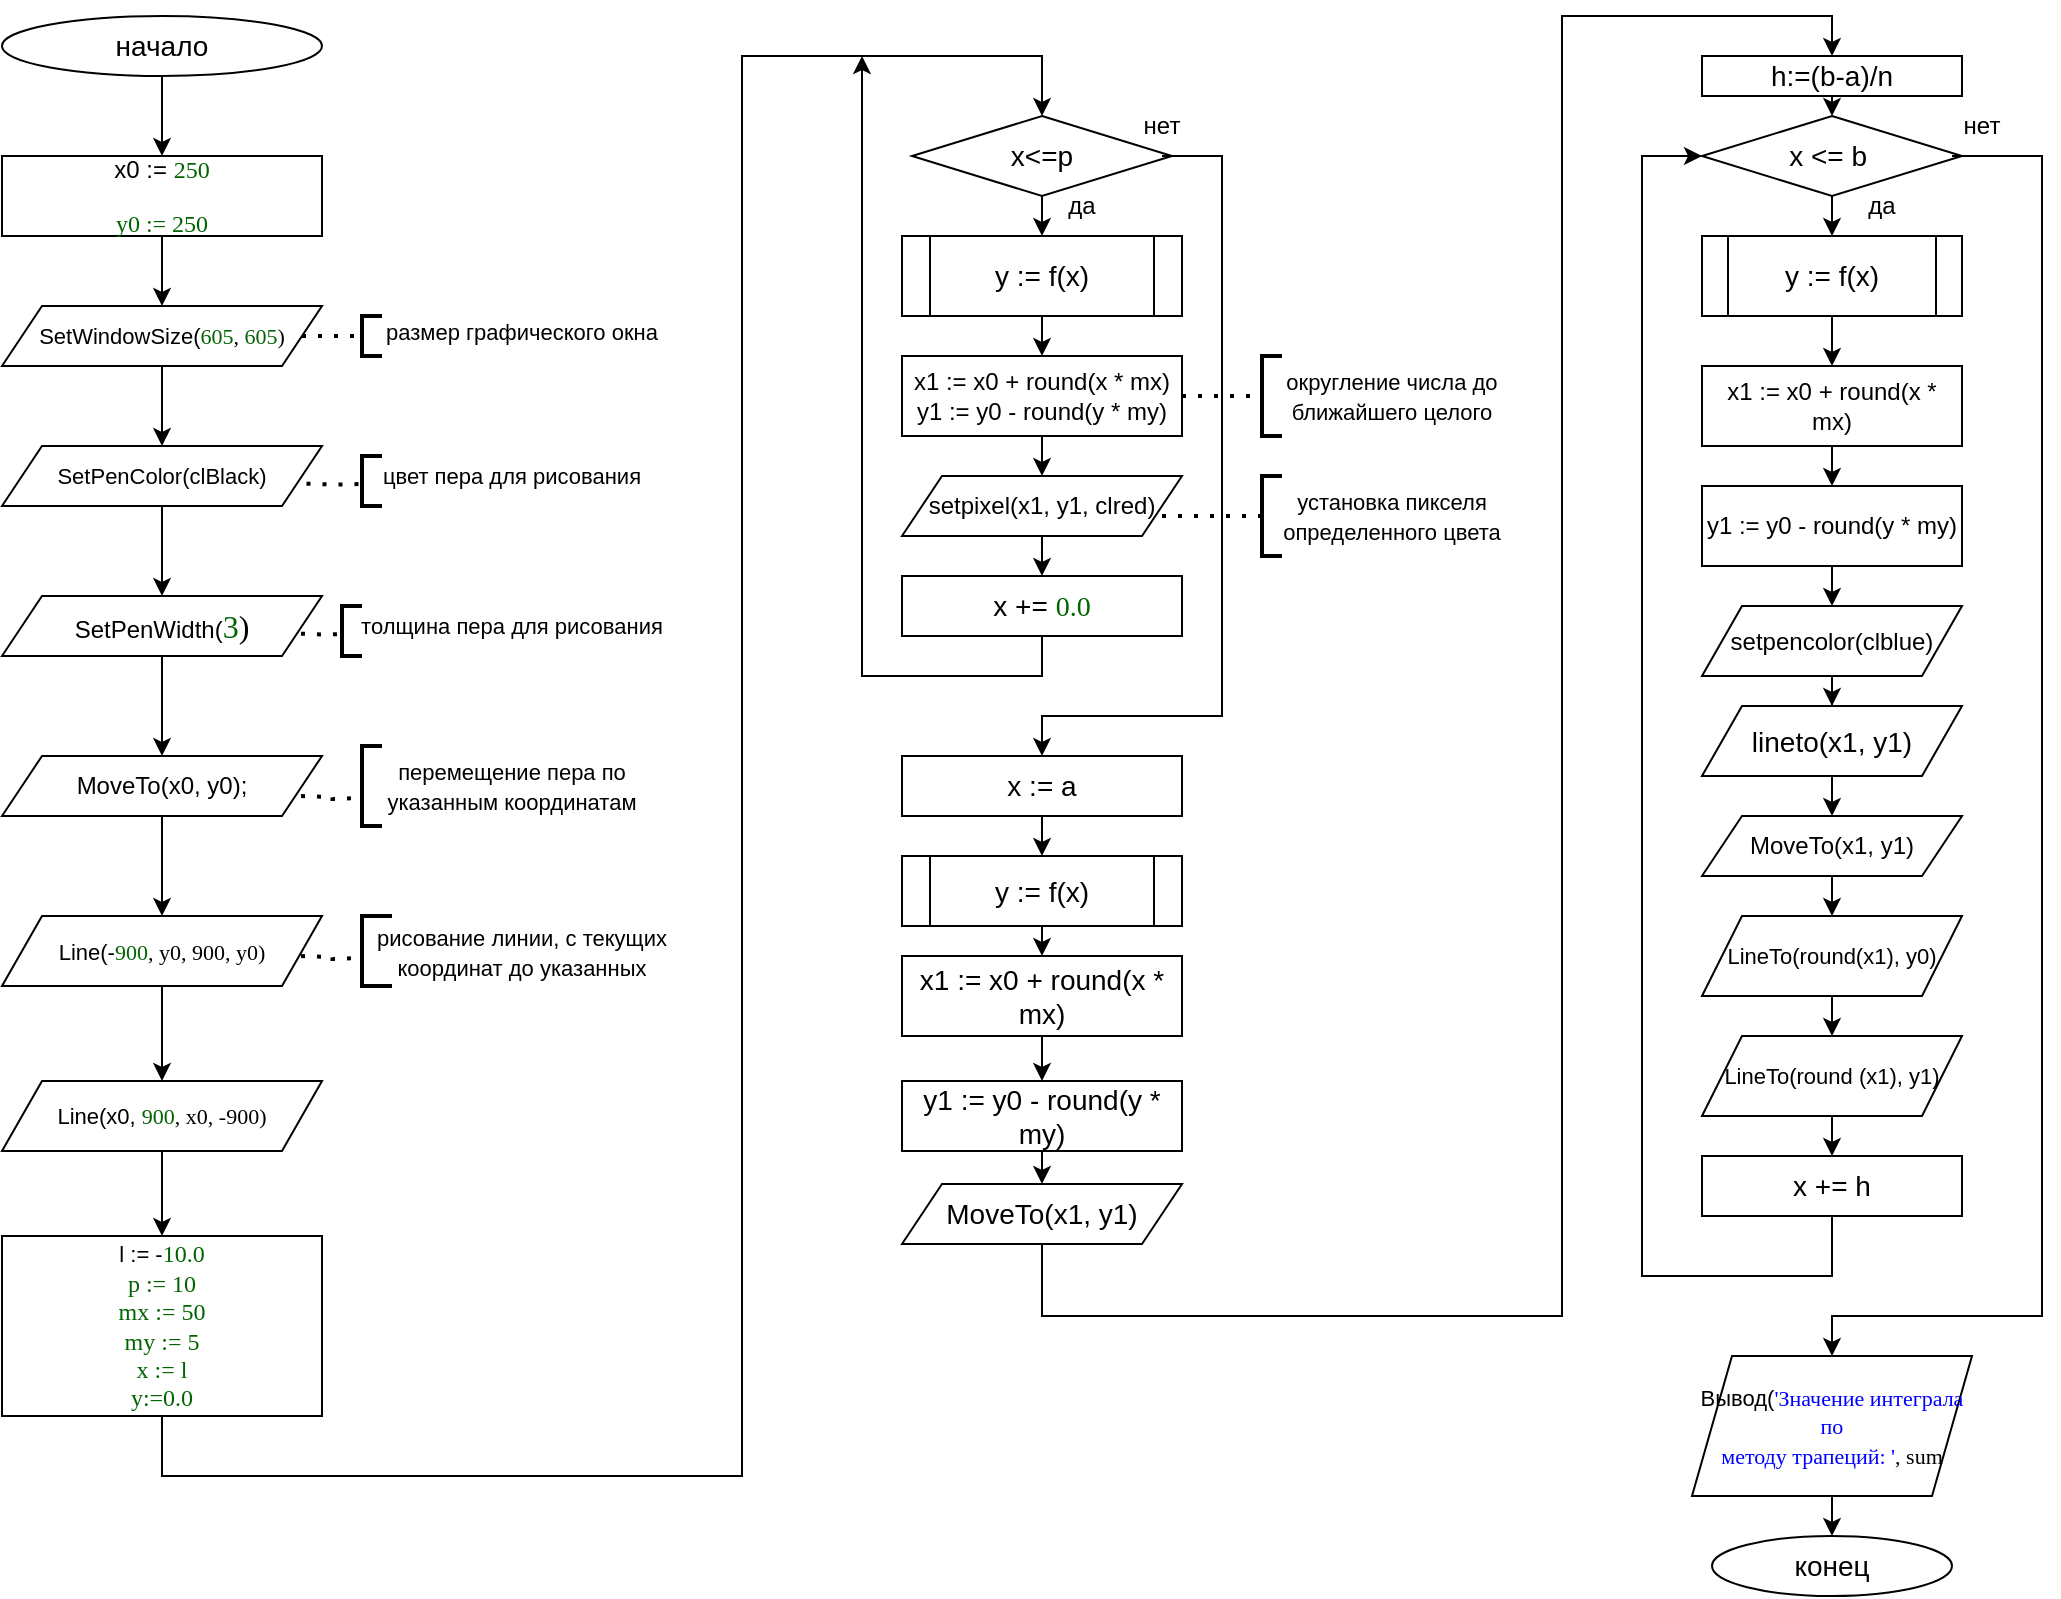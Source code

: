 <mxfile version="22.1.11" type="device">
  <diagram name="Страница — 1" id="TlpvCRBEFvVNfUS2Vomi">
    <mxGraphModel dx="1641" dy="771" grid="1" gridSize="10" guides="1" tooltips="1" connect="1" arrows="1" fold="1" page="1" pageScale="1" pageWidth="827" pageHeight="1169" math="0" shadow="0">
      <root>
        <mxCell id="0" />
        <mxCell id="1" parent="0" />
        <mxCell id="dUvdXe2ewjB4PR0map2X-9" style="edgeStyle=orthogonalEdgeStyle;rounded=0;orthogonalLoop=1;jettySize=auto;html=1;exitX=0.5;exitY=1;exitDx=0;exitDy=0;" edge="1" parent="1" source="GYAae46NIbWtX9tGU3hh-2" target="GYAae46NIbWtX9tGU3hh-6">
          <mxGeometry relative="1" as="geometry" />
        </mxCell>
        <mxCell id="GYAae46NIbWtX9tGU3hh-2" value="&lt;font style=&quot;font-size: 14px;&quot;&gt;начало&lt;/font&gt;" style="ellipse;whiteSpace=wrap;html=1;" parent="1" vertex="1">
          <mxGeometry x="80" y="60" width="160" height="30" as="geometry" />
        </mxCell>
        <mxCell id="GYAae46NIbWtX9tGU3hh-21" style="edgeStyle=orthogonalEdgeStyle;rounded=0;orthogonalLoop=1;jettySize=auto;html=1;exitX=0.5;exitY=1;exitDx=0;exitDy=0;" parent="1" source="GYAae46NIbWtX9tGU3hh-6" target="GYAae46NIbWtX9tGU3hh-12" edge="1">
          <mxGeometry relative="1" as="geometry" />
        </mxCell>
        <mxCell id="GYAae46NIbWtX9tGU3hh-6" value="&lt;p class=&quot;MsoNormal&quot;&gt;&lt;font style=&quot;font-size: 12px;&quot;&gt;x0 := &lt;span style=&quot;font-family: Consolas; color: darkgreen;&quot; lang=&quot;EN-US&quot;&gt;250&lt;/span&gt;&lt;/font&gt;&lt;/p&gt;&lt;p class=&quot;MsoNormal&quot;&gt;&lt;font style=&quot;font-size: 12px;&quot;&gt;&lt;span style=&quot;font-family: Consolas; color: darkgreen;&quot; lang=&quot;EN-US&quot;&gt;y0 := &lt;span style=&quot;&quot; lang=&quot;EN-US&quot;&gt;250&lt;/span&gt;&lt;br&gt;&lt;/span&gt;&lt;/font&gt;&lt;/p&gt;" style="rounded=0;whiteSpace=wrap;html=1;" parent="1" vertex="1">
          <mxGeometry x="80" y="130" width="160" height="40" as="geometry" />
        </mxCell>
        <mxCell id="GYAae46NIbWtX9tGU3hh-28" style="edgeStyle=orthogonalEdgeStyle;rounded=0;orthogonalLoop=1;jettySize=auto;html=1;exitX=0.5;exitY=1;exitDx=0;exitDy=0;entryX=0.5;entryY=0;entryDx=0;entryDy=0;" parent="1" source="GYAae46NIbWtX9tGU3hh-7" target="GYAae46NIbWtX9tGU3hh-13" edge="1">
          <mxGeometry relative="1" as="geometry" />
        </mxCell>
        <mxCell id="GYAae46NIbWtX9tGU3hh-7" value="&lt;p class=&quot;MsoNormal&quot;&gt;&lt;font style=&quot;font-size: 11px;&quot;&gt;Line(x0, &lt;span style=&quot;font-family:Consolas;mso-bidi-font-family:Consolas;color:darkgreen;&lt;br/&gt;mso-ansi-language:EN-US&quot; lang=&quot;EN-US&quot;&gt;900&lt;/span&gt;&lt;span style=&quot;font-family: Consolas;&quot; lang=&quot;EN-US&quot;&gt;, x0, -&lt;/span&gt;&lt;span style=&quot;font-family:Consolas;mso-bidi-font-family:Consolas;&lt;br/&gt;color:darkgreen;mso-ansi-language:EN-US&quot; lang=&quot;EN-US&quot;&gt;900&lt;/span&gt;&lt;span style=&quot;font-family: Consolas;&quot; lang=&quot;EN-US&quot;&gt;)&lt;/span&gt;&lt;/font&gt;&lt;/p&gt;" style="shape=parallelogram;perimeter=parallelogramPerimeter;whiteSpace=wrap;html=1;fixedSize=1;" parent="1" vertex="1">
          <mxGeometry x="80" y="592.5" width="160" height="35" as="geometry" />
        </mxCell>
        <mxCell id="GYAae46NIbWtX9tGU3hh-27" style="edgeStyle=orthogonalEdgeStyle;rounded=0;orthogonalLoop=1;jettySize=auto;html=1;exitX=0.5;exitY=1;exitDx=0;exitDy=0;entryX=0.5;entryY=0;entryDx=0;entryDy=0;" parent="1" source="GYAae46NIbWtX9tGU3hh-8" target="GYAae46NIbWtX9tGU3hh-7" edge="1">
          <mxGeometry relative="1" as="geometry" />
        </mxCell>
        <mxCell id="GYAae46NIbWtX9tGU3hh-8" value="&lt;p class=&quot;MsoNormal&quot;&gt;&lt;font style=&quot;font-size: 11px;&quot;&gt;Line(-&lt;span style=&quot;font-family:Consolas;mso-bidi-font-family:Consolas;color:darkgreen;&lt;br/&gt;mso-ansi-language:EN-US&quot; lang=&quot;EN-US&quot;&gt;900&lt;/span&gt;&lt;span style=&quot;font-family: Consolas;&quot; lang=&quot;EN-US&quot;&gt;, y0, &lt;/span&gt;&lt;span style=&quot;font-family:Consolas;mso-bidi-font-family:Consolas;&lt;br/&gt;color:darkgreen;mso-ansi-language:EN-US&quot; lang=&quot;EN-US&quot;&gt;900&lt;/span&gt;&lt;span style=&quot;font-family: Consolas;&quot; lang=&quot;EN-US&quot;&gt;, y0)&lt;/span&gt;&lt;/font&gt;&lt;/p&gt;" style="shape=parallelogram;perimeter=parallelogramPerimeter;whiteSpace=wrap;html=1;fixedSize=1;" parent="1" vertex="1">
          <mxGeometry x="80" y="510" width="160" height="35" as="geometry" />
        </mxCell>
        <mxCell id="GYAae46NIbWtX9tGU3hh-25" style="edgeStyle=orthogonalEdgeStyle;rounded=0;orthogonalLoop=1;jettySize=auto;html=1;exitX=0.5;exitY=1;exitDx=0;exitDy=0;" parent="1" source="GYAae46NIbWtX9tGU3hh-9" target="GYAae46NIbWtX9tGU3hh-8" edge="1">
          <mxGeometry relative="1" as="geometry" />
        </mxCell>
        <mxCell id="GYAae46NIbWtX9tGU3hh-9" value="&lt;p class=&quot;MsoNormal&quot;&gt;MoveTo(x0, y0);&lt;/p&gt;" style="shape=parallelogram;perimeter=parallelogramPerimeter;whiteSpace=wrap;html=1;fixedSize=1;" parent="1" vertex="1">
          <mxGeometry x="80" y="430" width="160" height="30" as="geometry" />
        </mxCell>
        <mxCell id="GYAae46NIbWtX9tGU3hh-24" style="edgeStyle=orthogonalEdgeStyle;rounded=0;orthogonalLoop=1;jettySize=auto;html=1;exitX=0.5;exitY=1;exitDx=0;exitDy=0;entryX=0.5;entryY=0;entryDx=0;entryDy=0;" parent="1" source="GYAae46NIbWtX9tGU3hh-10" target="GYAae46NIbWtX9tGU3hh-9" edge="1">
          <mxGeometry relative="1" as="geometry" />
        </mxCell>
        <mxCell id="GYAae46NIbWtX9tGU3hh-10" value="SetPenWidth(&lt;span style=&quot;font-size:12.0pt;font-family:Consolas;mso-fareast-font-family:Calibri;&lt;br/&gt;mso-fareast-theme-font:minor-latin;mso-bidi-font-family:Consolas;color:darkgreen;&lt;br/&gt;mso-ansi-language:EN-US;mso-fareast-language:EN-US;mso-bidi-language:AR-SA&quot; lang=&quot;EN-US&quot;&gt;3&lt;/span&gt;&lt;span style=&quot;font-size: 12pt; font-family: Consolas;&quot; lang=&quot;EN-US&quot;&gt;)&lt;/span&gt;" style="shape=parallelogram;perimeter=parallelogramPerimeter;whiteSpace=wrap;html=1;fixedSize=1;" parent="1" vertex="1">
          <mxGeometry x="80" y="350" width="160" height="30" as="geometry" />
        </mxCell>
        <mxCell id="GYAae46NIbWtX9tGU3hh-23" style="edgeStyle=orthogonalEdgeStyle;rounded=0;orthogonalLoop=1;jettySize=auto;html=1;exitX=0.5;exitY=1;exitDx=0;exitDy=0;entryX=0.5;entryY=0;entryDx=0;entryDy=0;" parent="1" source="GYAae46NIbWtX9tGU3hh-11" target="GYAae46NIbWtX9tGU3hh-10" edge="1">
          <mxGeometry relative="1" as="geometry" />
        </mxCell>
        <mxCell id="GYAae46NIbWtX9tGU3hh-11" value="&lt;p class=&quot;MsoNormal&quot;&gt;&lt;font style=&quot;font-size: 11px;&quot;&gt;SetPenColor(clBlack)&lt;/font&gt;&lt;/p&gt;" style="shape=parallelogram;perimeter=parallelogramPerimeter;whiteSpace=wrap;html=1;fixedSize=1;" parent="1" vertex="1">
          <mxGeometry x="80" y="275" width="160" height="30" as="geometry" />
        </mxCell>
        <mxCell id="GYAae46NIbWtX9tGU3hh-22" style="edgeStyle=orthogonalEdgeStyle;rounded=0;orthogonalLoop=1;jettySize=auto;html=1;exitX=0.5;exitY=1;exitDx=0;exitDy=0;entryX=0.5;entryY=0;entryDx=0;entryDy=0;" parent="1" source="GYAae46NIbWtX9tGU3hh-12" target="GYAae46NIbWtX9tGU3hh-11" edge="1">
          <mxGeometry relative="1" as="geometry" />
        </mxCell>
        <mxCell id="GYAae46NIbWtX9tGU3hh-12" value="&lt;font style=&quot;font-size: 11px;&quot;&gt;SetWindowSize(&lt;span style=&quot;font-family: Consolas; color: darkgreen;&quot; lang=&quot;EN-US&quot;&gt;605&lt;/span&gt;&lt;span style=&quot;font-family: Consolas;&quot; lang=&quot;EN-US&quot;&gt;, &lt;/span&gt;&lt;span style=&quot;font-family: Consolas; color: darkgreen;&quot; lang=&quot;EN-US&quot;&gt;605&lt;/span&gt;&lt;span style=&quot;font-family: Consolas;&quot; lang=&quot;EN-US&quot;&gt;)&lt;/span&gt;&lt;/font&gt;" style="shape=parallelogram;perimeter=parallelogramPerimeter;whiteSpace=wrap;html=1;fixedSize=1;" parent="1" vertex="1">
          <mxGeometry x="80" y="205" width="160" height="30" as="geometry" />
        </mxCell>
        <mxCell id="GYAae46NIbWtX9tGU3hh-45" style="edgeStyle=orthogonalEdgeStyle;rounded=0;orthogonalLoop=1;jettySize=auto;html=1;exitX=0.5;exitY=1;exitDx=0;exitDy=0;entryX=0.5;entryY=0;entryDx=0;entryDy=0;" parent="1" source="GYAae46NIbWtX9tGU3hh-13" target="GYAae46NIbWtX9tGU3hh-44" edge="1">
          <mxGeometry relative="1" as="geometry">
            <Array as="points">
              <mxPoint x="160" y="790" />
              <mxPoint x="450" y="790" />
              <mxPoint x="450" y="80" />
              <mxPoint x="600" y="80" />
            </Array>
          </mxGeometry>
        </mxCell>
        <mxCell id="GYAae46NIbWtX9tGU3hh-13" value="&lt;font style=&quot;font-size: 11px;&quot;&gt;l := -&lt;/font&gt;&lt;span style=&quot;font-size:&lt;br/&gt;12.0pt;font-family:Consolas;mso-fareast-font-family:Calibri;mso-fareast-theme-font:&lt;br/&gt;minor-latin;mso-bidi-font-family:Consolas;color:darkgreen;mso-ansi-language:&lt;br/&gt;EN-US;mso-fareast-language:EN-US;mso-bidi-language:AR-SA&quot; lang=&quot;EN-US&quot;&gt;&lt;font style=&quot;font-size: 12px;&quot;&gt;10.0&lt;br&gt;p := &lt;span style=&quot;&quot; lang=&quot;EN-US&quot;&gt;10&lt;br&gt;&lt;/span&gt;mx := &lt;span style=&quot;&quot; lang=&quot;EN-US&quot;&gt;50&lt;br&gt;my := &lt;span style=&quot;&quot; lang=&quot;EN-US&quot;&gt;5&lt;br&gt;&lt;/span&gt;x := l&lt;br&gt;y:=&lt;span style=&quot;&quot; lang=&quot;EN-US&quot;&gt;0.0&lt;/span&gt;&lt;/span&gt;&lt;/font&gt;&lt;br&gt;&lt;/span&gt;" style="rounded=0;whiteSpace=wrap;html=1;" parent="1" vertex="1">
          <mxGeometry x="80" y="670" width="160" height="90" as="geometry" />
        </mxCell>
        <mxCell id="GYAae46NIbWtX9tGU3hh-31" value="&lt;font style=&quot;font-size: 11px;&quot;&gt;размер графического окна&lt;/font&gt;" style="text;html=1;strokeColor=none;fillColor=none;align=center;verticalAlign=middle;whiteSpace=wrap;rounded=0;" parent="1" vertex="1">
          <mxGeometry x="250" y="205" width="180" height="25" as="geometry" />
        </mxCell>
        <mxCell id="GYAae46NIbWtX9tGU3hh-32" value="" style="endArrow=none;dashed=1;html=1;dashPattern=1 3;strokeWidth=2;rounded=0;edgeStyle=orthogonalEdgeStyle;" parent="1" edge="1">
          <mxGeometry width="50" height="50" relative="1" as="geometry">
            <mxPoint x="232.25" y="293.82" as="sourcePoint" />
            <mxPoint x="260" y="294" as="targetPoint" />
          </mxGeometry>
        </mxCell>
        <mxCell id="GYAae46NIbWtX9tGU3hh-33" value="" style="endArrow=none;dashed=1;html=1;dashPattern=1 3;strokeWidth=2;rounded=0;edgeStyle=orthogonalEdgeStyle;" parent="1" edge="1">
          <mxGeometry width="50" height="50" relative="1" as="geometry">
            <mxPoint x="229.5" y="368.82" as="sourcePoint" />
            <mxPoint x="250" y="369" as="targetPoint" />
          </mxGeometry>
        </mxCell>
        <mxCell id="GYAae46NIbWtX9tGU3hh-34" value="" style="endArrow=none;dashed=1;html=1;dashPattern=1 3;strokeWidth=2;rounded=0;edgeStyle=orthogonalEdgeStyle;" parent="1" edge="1">
          <mxGeometry width="50" height="50" relative="1" as="geometry">
            <mxPoint x="229.5" y="450" as="sourcePoint" />
            <mxPoint x="260" y="451" as="targetPoint" />
          </mxGeometry>
        </mxCell>
        <mxCell id="GYAae46NIbWtX9tGU3hh-35" value="" style="endArrow=none;dashed=1;html=1;dashPattern=1 3;strokeWidth=2;rounded=0;edgeStyle=orthogonalEdgeStyle;" parent="1" edge="1">
          <mxGeometry width="50" height="50" relative="1" as="geometry">
            <mxPoint x="229.5" y="530" as="sourcePoint" />
            <mxPoint x="260" y="531" as="targetPoint" />
          </mxGeometry>
        </mxCell>
        <mxCell id="GYAae46NIbWtX9tGU3hh-36" value="" style="strokeWidth=2;html=1;shape=mxgraph.flowchart.annotation_1;align=left;pointerEvents=1;" parent="1" vertex="1">
          <mxGeometry x="260" y="280" width="10" height="25" as="geometry" />
        </mxCell>
        <mxCell id="GYAae46NIbWtX9tGU3hh-37" value="" style="strokeWidth=2;html=1;shape=mxgraph.flowchart.annotation_1;align=left;pointerEvents=1;" parent="1" vertex="1">
          <mxGeometry x="250" y="355" width="10" height="25" as="geometry" />
        </mxCell>
        <mxCell id="GYAae46NIbWtX9tGU3hh-38" value="" style="strokeWidth=2;html=1;shape=mxgraph.flowchart.annotation_1;align=left;pointerEvents=1;" parent="1" vertex="1">
          <mxGeometry x="260" y="425" width="10" height="40" as="geometry" />
        </mxCell>
        <mxCell id="GYAae46NIbWtX9tGU3hh-39" value="" style="strokeWidth=2;html=1;shape=mxgraph.flowchart.annotation_1;align=left;pointerEvents=1;" parent="1" vertex="1">
          <mxGeometry x="260" y="510" width="15" height="35" as="geometry" />
        </mxCell>
        <mxCell id="GYAae46NIbWtX9tGU3hh-40" value="&lt;font style=&quot;font-size: 11px;&quot;&gt;цвет пера для рисования&lt;/font&gt;" style="text;html=1;strokeColor=none;fillColor=none;align=center;verticalAlign=middle;whiteSpace=wrap;rounded=0;" parent="1" vertex="1">
          <mxGeometry x="260" y="275" width="150" height="30" as="geometry" />
        </mxCell>
        <mxCell id="GYAae46NIbWtX9tGU3hh-41" value="&lt;font style=&quot;font-size: 11px;&quot;&gt;толщина пера для рисования&lt;/font&gt;" style="text;html=1;strokeColor=none;fillColor=none;align=center;verticalAlign=middle;whiteSpace=wrap;rounded=0;" parent="1" vertex="1">
          <mxGeometry x="250" y="350" width="170" height="30" as="geometry" />
        </mxCell>
        <mxCell id="GYAae46NIbWtX9tGU3hh-42" value="&lt;font style=&quot;font-size: 11px;&quot;&gt;перемещение пера по указанным координатам&lt;/font&gt;" style="text;html=1;strokeColor=none;fillColor=none;align=center;verticalAlign=middle;whiteSpace=wrap;rounded=0;" parent="1" vertex="1">
          <mxGeometry x="260" y="430" width="150" height="30" as="geometry" />
        </mxCell>
        <mxCell id="GYAae46NIbWtX9tGU3hh-43" value="&lt;font style=&quot;font-size: 11px;&quot;&gt;рисование линии, с текущих координат до указанных&lt;/font&gt;" style="text;html=1;strokeColor=none;fillColor=none;align=center;verticalAlign=middle;whiteSpace=wrap;rounded=0;" parent="1" vertex="1">
          <mxGeometry x="250" y="512.5" width="180" height="30" as="geometry" />
        </mxCell>
        <mxCell id="GYAae46NIbWtX9tGU3hh-50" style="edgeStyle=orthogonalEdgeStyle;rounded=0;orthogonalLoop=1;jettySize=auto;html=1;exitX=0.5;exitY=1;exitDx=0;exitDy=0;entryX=0.5;entryY=0;entryDx=0;entryDy=0;" parent="1" source="GYAae46NIbWtX9tGU3hh-44" target="GYAae46NIbWtX9tGU3hh-46" edge="1">
          <mxGeometry relative="1" as="geometry" />
        </mxCell>
        <mxCell id="GYAae46NIbWtX9tGU3hh-44" value="&lt;font style=&quot;font-size: 14px;&quot;&gt;x&amp;lt;=p&lt;/font&gt;" style="rhombus;whiteSpace=wrap;html=1;" parent="1" vertex="1">
          <mxGeometry x="535" y="110" width="130" height="40" as="geometry" />
        </mxCell>
        <mxCell id="GYAae46NIbWtX9tGU3hh-65" style="edgeStyle=orthogonalEdgeStyle;rounded=0;orthogonalLoop=1;jettySize=auto;html=1;exitX=0.5;exitY=1;exitDx=0;exitDy=0;entryX=0.5;entryY=0;entryDx=0;entryDy=0;" parent="1" source="GYAae46NIbWtX9tGU3hh-46" target="GYAae46NIbWtX9tGU3hh-47" edge="1">
          <mxGeometry relative="1" as="geometry" />
        </mxCell>
        <mxCell id="GYAae46NIbWtX9tGU3hh-46" value="&lt;p class=&quot;MsoNormal&quot;&gt;&lt;font style=&quot;font-size: 14px;&quot;&gt;y := f(x)&lt;/font&gt;&lt;/p&gt;" style="shape=process;whiteSpace=wrap;html=1;backgroundOutline=1;" parent="1" vertex="1">
          <mxGeometry x="530" y="170" width="140" height="40" as="geometry" />
        </mxCell>
        <mxCell id="GYAae46NIbWtX9tGU3hh-66" style="edgeStyle=orthogonalEdgeStyle;rounded=0;orthogonalLoop=1;jettySize=auto;html=1;exitX=0.5;exitY=1;exitDx=0;exitDy=0;entryX=0.5;entryY=0;entryDx=0;entryDy=0;" parent="1" source="GYAae46NIbWtX9tGU3hh-47" target="GYAae46NIbWtX9tGU3hh-49" edge="1">
          <mxGeometry relative="1" as="geometry" />
        </mxCell>
        <mxCell id="GYAae46NIbWtX9tGU3hh-47" value="x1 := x0 + round(x * mx)&lt;br&gt;y1 := y0 - round(y * my)" style="rounded=0;whiteSpace=wrap;html=1;" parent="1" vertex="1">
          <mxGeometry x="530" y="230" width="140" height="40" as="geometry" />
        </mxCell>
        <mxCell id="GYAae46NIbWtX9tGU3hh-53" style="edgeStyle=orthogonalEdgeStyle;rounded=0;orthogonalLoop=1;jettySize=auto;html=1;exitX=0.5;exitY=1;exitDx=0;exitDy=0;" parent="1" source="GYAae46NIbWtX9tGU3hh-48" edge="1">
          <mxGeometry relative="1" as="geometry">
            <Array as="points">
              <mxPoint x="600" y="390" />
              <mxPoint x="510" y="390" />
              <mxPoint x="510" y="80" />
            </Array>
            <mxPoint x="510" y="80" as="targetPoint" />
          </mxGeometry>
        </mxCell>
        <mxCell id="GYAae46NIbWtX9tGU3hh-48" value="&lt;font style=&quot;font-size: 14px;&quot;&gt;x += &lt;span style=&quot;font-size:&lt;br/&gt;12.0pt;font-family:Consolas;mso-fareast-font-family:Calibri;mso-fareast-theme-font:&lt;br/&gt;minor-latin;mso-bidi-font-family:Consolas;color:darkgreen;mso-ansi-language:&lt;br/&gt;EN-US;mso-fareast-language:EN-US;mso-bidi-language:AR-SA&quot; lang=&quot;EN-US&quot;&gt;0.0&lt;/span&gt;&lt;/font&gt;" style="rounded=0;whiteSpace=wrap;html=1;" parent="1" vertex="1">
          <mxGeometry x="530" y="340" width="140" height="30" as="geometry" />
        </mxCell>
        <mxCell id="GYAae46NIbWtX9tGU3hh-67" style="edgeStyle=orthogonalEdgeStyle;rounded=0;orthogonalLoop=1;jettySize=auto;html=1;exitX=0.5;exitY=1;exitDx=0;exitDy=0;entryX=0.5;entryY=0;entryDx=0;entryDy=0;" parent="1" source="GYAae46NIbWtX9tGU3hh-49" target="GYAae46NIbWtX9tGU3hh-48" edge="1">
          <mxGeometry relative="1" as="geometry" />
        </mxCell>
        <mxCell id="GYAae46NIbWtX9tGU3hh-49" value="setpixel(x1, y1, clred)" style="shape=parallelogram;perimeter=parallelogramPerimeter;whiteSpace=wrap;html=1;fixedSize=1;" parent="1" vertex="1">
          <mxGeometry x="530" y="290" width="140" height="30" as="geometry" />
        </mxCell>
        <mxCell id="GYAae46NIbWtX9tGU3hh-51" value="да" style="text;html=1;strokeColor=none;fillColor=none;align=center;verticalAlign=middle;whiteSpace=wrap;rounded=0;" parent="1" vertex="1">
          <mxGeometry x="590" y="140" width="60" height="30" as="geometry" />
        </mxCell>
        <mxCell id="GYAae46NIbWtX9tGU3hh-56" style="edgeStyle=orthogonalEdgeStyle;rounded=0;orthogonalLoop=1;jettySize=auto;html=1;exitX=0.5;exitY=1;exitDx=0;exitDy=0;entryX=0.5;entryY=0;entryDx=0;entryDy=0;" parent="1" source="GYAae46NIbWtX9tGU3hh-52" target="GYAae46NIbWtX9tGU3hh-54" edge="1">
          <mxGeometry relative="1" as="geometry">
            <Array as="points">
              <mxPoint x="690" y="130" />
              <mxPoint x="690" y="410" />
              <mxPoint x="600" y="410" />
            </Array>
          </mxGeometry>
        </mxCell>
        <mxCell id="GYAae46NIbWtX9tGU3hh-52" value="нет" style="text;html=1;strokeColor=none;fillColor=none;align=center;verticalAlign=middle;whiteSpace=wrap;rounded=0;" parent="1" vertex="1">
          <mxGeometry x="630" y="100" width="60" height="30" as="geometry" />
        </mxCell>
        <mxCell id="GYAae46NIbWtX9tGU3hh-57" style="edgeStyle=orthogonalEdgeStyle;rounded=0;orthogonalLoop=1;jettySize=auto;html=1;exitX=0.5;exitY=1;exitDx=0;exitDy=0;entryX=0.5;entryY=0;entryDx=0;entryDy=0;" parent="1" source="GYAae46NIbWtX9tGU3hh-54" edge="1">
          <mxGeometry relative="1" as="geometry">
            <mxPoint x="600" y="480" as="targetPoint" />
          </mxGeometry>
        </mxCell>
        <mxCell id="GYAae46NIbWtX9tGU3hh-54" value="&lt;font style=&quot;font-size: 14px;&quot;&gt;x := a&lt;/font&gt;" style="rounded=0;whiteSpace=wrap;html=1;" parent="1" vertex="1">
          <mxGeometry x="530" y="430" width="140" height="30" as="geometry" />
        </mxCell>
        <mxCell id="GYAae46NIbWtX9tGU3hh-61" style="edgeStyle=orthogonalEdgeStyle;rounded=0;orthogonalLoop=1;jettySize=auto;html=1;exitX=0.5;exitY=1;exitDx=0;exitDy=0;entryX=0.5;entryY=0;entryDx=0;entryDy=0;" parent="1" target="GYAae46NIbWtX9tGU3hh-59" edge="1">
          <mxGeometry relative="1" as="geometry">
            <mxPoint x="600" y="512.5" as="sourcePoint" />
          </mxGeometry>
        </mxCell>
        <mxCell id="GYAae46NIbWtX9tGU3hh-63" style="edgeStyle=orthogonalEdgeStyle;rounded=0;orthogonalLoop=1;jettySize=auto;html=1;exitX=0.5;exitY=1;exitDx=0;exitDy=0;entryX=0.5;entryY=0;entryDx=0;entryDy=0;" parent="1" source="GYAae46NIbWtX9tGU3hh-58" target="GYAae46NIbWtX9tGU3hh-60" edge="1">
          <mxGeometry relative="1" as="geometry" />
        </mxCell>
        <mxCell id="GYAae46NIbWtX9tGU3hh-58" value="&lt;font style=&quot;font-size: 14px;&quot;&gt;y1 := y0 - round(y * my)&lt;/font&gt;" style="rounded=0;whiteSpace=wrap;html=1;" parent="1" vertex="1">
          <mxGeometry x="530" y="592.5" width="140" height="35" as="geometry" />
        </mxCell>
        <mxCell id="GYAae46NIbWtX9tGU3hh-62" style="edgeStyle=orthogonalEdgeStyle;rounded=0;orthogonalLoop=1;jettySize=auto;html=1;exitX=0.5;exitY=1;exitDx=0;exitDy=0;entryX=0.5;entryY=0;entryDx=0;entryDy=0;" parent="1" source="GYAae46NIbWtX9tGU3hh-59" target="GYAae46NIbWtX9tGU3hh-58" edge="1">
          <mxGeometry relative="1" as="geometry" />
        </mxCell>
        <mxCell id="GYAae46NIbWtX9tGU3hh-59" value="&lt;font style=&quot;font-size: 14px;&quot;&gt;x1 := x0 + round(x * mx)&lt;/font&gt;" style="rounded=0;whiteSpace=wrap;html=1;" parent="1" vertex="1">
          <mxGeometry x="530" y="530" width="140" height="40" as="geometry" />
        </mxCell>
        <mxCell id="GYAae46NIbWtX9tGU3hh-82" style="edgeStyle=orthogonalEdgeStyle;rounded=0;orthogonalLoop=1;jettySize=auto;html=1;exitX=0.5;exitY=1;exitDx=0;exitDy=0;entryX=0.5;entryY=0;entryDx=0;entryDy=0;" parent="1" source="GYAae46NIbWtX9tGU3hh-60" target="GYAae46NIbWtX9tGU3hh-73" edge="1">
          <mxGeometry relative="1" as="geometry">
            <Array as="points">
              <mxPoint x="600" y="710" />
              <mxPoint x="860" y="710" />
              <mxPoint x="860" y="60" />
              <mxPoint x="995" y="60" />
            </Array>
          </mxGeometry>
        </mxCell>
        <mxCell id="GYAae46NIbWtX9tGU3hh-60" value="&lt;font style=&quot;font-size: 14px;&quot;&gt;MoveTo(x1, y1)&lt;/font&gt;" style="shape=parallelogram;perimeter=parallelogramPerimeter;whiteSpace=wrap;html=1;fixedSize=1;" parent="1" vertex="1">
          <mxGeometry x="530" y="644" width="140" height="30" as="geometry" />
        </mxCell>
        <mxCell id="GYAae46NIbWtX9tGU3hh-64" value="" style="endArrow=none;dashed=1;html=1;dashPattern=1 3;strokeWidth=2;rounded=0;edgeStyle=orthogonalEdgeStyle;" parent="1" edge="1">
          <mxGeometry width="50" height="50" relative="1" as="geometry">
            <mxPoint x="660" y="310" as="sourcePoint" />
            <mxPoint x="710" y="310" as="targetPoint" />
          </mxGeometry>
        </mxCell>
        <mxCell id="GYAae46NIbWtX9tGU3hh-68" value="" style="endArrow=none;dashed=1;html=1;dashPattern=1 3;strokeWidth=2;rounded=0;edgeStyle=orthogonalEdgeStyle;" parent="1" edge="1">
          <mxGeometry width="50" height="50" relative="1" as="geometry">
            <mxPoint x="670" y="250" as="sourcePoint" />
            <mxPoint x="710" y="250" as="targetPoint" />
          </mxGeometry>
        </mxCell>
        <mxCell id="GYAae46NIbWtX9tGU3hh-69" value="" style="strokeWidth=2;html=1;shape=mxgraph.flowchart.annotation_1;align=left;pointerEvents=1;" parent="1" vertex="1">
          <mxGeometry x="710" y="290" width="10" height="40" as="geometry" />
        </mxCell>
        <mxCell id="GYAae46NIbWtX9tGU3hh-70" value="&lt;font style=&quot;font-size: 11px;&quot;&gt;установка пикселя определенного цвета&lt;/font&gt;" style="text;html=1;strokeColor=none;fillColor=none;align=center;verticalAlign=middle;whiteSpace=wrap;rounded=0;" parent="1" vertex="1">
          <mxGeometry x="690" y="295" width="170" height="30" as="geometry" />
        </mxCell>
        <mxCell id="GYAae46NIbWtX9tGU3hh-71" value="" style="strokeWidth=2;html=1;shape=mxgraph.flowchart.annotation_1;align=left;pointerEvents=1;" parent="1" vertex="1">
          <mxGeometry x="710" y="230" width="10" height="40" as="geometry" />
        </mxCell>
        <mxCell id="GYAae46NIbWtX9tGU3hh-72" value="&lt;font style=&quot;font-size: 11px;&quot;&gt;округление числа до ближайшего целого&lt;/font&gt;" style="text;html=1;strokeColor=none;fillColor=none;align=center;verticalAlign=middle;whiteSpace=wrap;rounded=0;" parent="1" vertex="1">
          <mxGeometry x="705" y="235" width="140" height="30" as="geometry" />
        </mxCell>
        <mxCell id="GYAae46NIbWtX9tGU3hh-78" style="edgeStyle=orthogonalEdgeStyle;rounded=0;orthogonalLoop=1;jettySize=auto;html=1;exitX=0.5;exitY=1;exitDx=0;exitDy=0;entryX=0.5;entryY=0;entryDx=0;entryDy=0;" parent="1" source="GYAae46NIbWtX9tGU3hh-73" target="GYAae46NIbWtX9tGU3hh-74" edge="1">
          <mxGeometry relative="1" as="geometry" />
        </mxCell>
        <mxCell id="GYAae46NIbWtX9tGU3hh-73" value="&lt;font style=&quot;font-size: 14px;&quot;&gt;h:=(b-a)/n&lt;/font&gt;" style="rounded=0;whiteSpace=wrap;html=1;" parent="1" vertex="1">
          <mxGeometry x="930" y="80" width="130" height="20" as="geometry" />
        </mxCell>
        <mxCell id="GYAae46NIbWtX9tGU3hh-79" style="edgeStyle=orthogonalEdgeStyle;rounded=0;orthogonalLoop=1;jettySize=auto;html=1;exitX=0.5;exitY=1;exitDx=0;exitDy=0;entryX=0.5;entryY=0;entryDx=0;entryDy=0;" parent="1" source="GYAae46NIbWtX9tGU3hh-74" target="GYAae46NIbWtX9tGU3hh-75" edge="1">
          <mxGeometry relative="1" as="geometry" />
        </mxCell>
        <mxCell id="GYAae46NIbWtX9tGU3hh-74" value="&lt;font style=&quot;font-size: 14px;&quot;&gt;x &amp;lt;= b&amp;nbsp;&lt;/font&gt;" style="rhombus;whiteSpace=wrap;html=1;" parent="1" vertex="1">
          <mxGeometry x="930" y="110" width="130" height="40" as="geometry" />
        </mxCell>
        <mxCell id="GYAae46NIbWtX9tGU3hh-80" style="edgeStyle=orthogonalEdgeStyle;rounded=0;orthogonalLoop=1;jettySize=auto;html=1;exitX=0.5;exitY=1;exitDx=0;exitDy=0;" parent="1" source="GYAae46NIbWtX9tGU3hh-75" target="GYAae46NIbWtX9tGU3hh-77" edge="1">
          <mxGeometry relative="1" as="geometry" />
        </mxCell>
        <mxCell id="GYAae46NIbWtX9tGU3hh-75" value="&lt;font style=&quot;font-size: 14px;&quot;&gt;y := f(x)&lt;/font&gt;" style="shape=process;whiteSpace=wrap;html=1;backgroundOutline=1;" parent="1" vertex="1">
          <mxGeometry x="930" y="170" width="130" height="40" as="geometry" />
        </mxCell>
        <mxCell id="GYAae46NIbWtX9tGU3hh-90" style="edgeStyle=orthogonalEdgeStyle;rounded=0;orthogonalLoop=1;jettySize=auto;html=1;exitX=0.5;exitY=1;exitDx=0;exitDy=0;entryX=0.5;entryY=0;entryDx=0;entryDy=0;" parent="1" source="GYAae46NIbWtX9tGU3hh-76" target="GYAae46NIbWtX9tGU3hh-84" edge="1">
          <mxGeometry relative="1" as="geometry" />
        </mxCell>
        <mxCell id="GYAae46NIbWtX9tGU3hh-76" value="y1 := y0 - round(y * my)" style="rounded=0;whiteSpace=wrap;html=1;" parent="1" vertex="1">
          <mxGeometry x="930" y="295" width="130" height="40" as="geometry" />
        </mxCell>
        <mxCell id="GYAae46NIbWtX9tGU3hh-81" style="edgeStyle=orthogonalEdgeStyle;rounded=0;orthogonalLoop=1;jettySize=auto;html=1;exitX=0.5;exitY=1;exitDx=0;exitDy=0;entryX=0.5;entryY=0;entryDx=0;entryDy=0;" parent="1" source="GYAae46NIbWtX9tGU3hh-77" target="GYAae46NIbWtX9tGU3hh-76" edge="1">
          <mxGeometry relative="1" as="geometry" />
        </mxCell>
        <mxCell id="GYAae46NIbWtX9tGU3hh-77" value="x1 := x0 + round(x * mx)" style="rounded=0;whiteSpace=wrap;html=1;" parent="1" vertex="1">
          <mxGeometry x="930" y="235" width="130" height="40" as="geometry" />
        </mxCell>
        <mxCell id="GYAae46NIbWtX9tGU3hh-91" style="edgeStyle=orthogonalEdgeStyle;rounded=0;orthogonalLoop=1;jettySize=auto;html=1;exitX=0.5;exitY=1;exitDx=0;exitDy=0;" parent="1" source="GYAae46NIbWtX9tGU3hh-84" target="GYAae46NIbWtX9tGU3hh-88" edge="1">
          <mxGeometry relative="1" as="geometry" />
        </mxCell>
        <mxCell id="GYAae46NIbWtX9tGU3hh-84" value="setpencolor(clblue)" style="shape=parallelogram;perimeter=parallelogramPerimeter;whiteSpace=wrap;html=1;fixedSize=1;" parent="1" vertex="1">
          <mxGeometry x="930" y="355" width="130" height="35" as="geometry" />
        </mxCell>
        <mxCell id="GYAae46NIbWtX9tGU3hh-94" style="edgeStyle=orthogonalEdgeStyle;rounded=0;orthogonalLoop=1;jettySize=auto;html=1;exitX=0.5;exitY=1;exitDx=0;exitDy=0;entryX=0.5;entryY=0;entryDx=0;entryDy=0;" parent="1" source="GYAae46NIbWtX9tGU3hh-85" target="GYAae46NIbWtX9tGU3hh-86" edge="1">
          <mxGeometry relative="1" as="geometry" />
        </mxCell>
        <mxCell id="GYAae46NIbWtX9tGU3hh-85" value="&lt;font style=&quot;font-size: 11px;&quot;&gt;LineTo(round(x1), y0)&lt;/font&gt;" style="shape=parallelogram;perimeter=parallelogramPerimeter;whiteSpace=wrap;html=1;fixedSize=1;" parent="1" vertex="1">
          <mxGeometry x="930" y="510" width="130" height="40" as="geometry" />
        </mxCell>
        <mxCell id="GYAae46NIbWtX9tGU3hh-95" style="edgeStyle=orthogonalEdgeStyle;rounded=0;orthogonalLoop=1;jettySize=auto;html=1;exitX=0.5;exitY=1;exitDx=0;exitDy=0;entryX=0.5;entryY=0;entryDx=0;entryDy=0;" parent="1" source="GYAae46NIbWtX9tGU3hh-86" target="GYAae46NIbWtX9tGU3hh-89" edge="1">
          <mxGeometry relative="1" as="geometry" />
        </mxCell>
        <mxCell id="GYAae46NIbWtX9tGU3hh-86" value="&lt;font style=&quot;font-size: 11px;&quot;&gt;LineTo(round (x1), y1)&lt;/font&gt;" style="shape=parallelogram;perimeter=parallelogramPerimeter;whiteSpace=wrap;html=1;fixedSize=1;" parent="1" vertex="1">
          <mxGeometry x="930" y="570" width="130" height="40" as="geometry" />
        </mxCell>
        <mxCell id="GYAae46NIbWtX9tGU3hh-93" style="edgeStyle=orthogonalEdgeStyle;rounded=0;orthogonalLoop=1;jettySize=auto;html=1;exitX=0.5;exitY=1;exitDx=0;exitDy=0;entryX=0.5;entryY=0;entryDx=0;entryDy=0;" parent="1" source="GYAae46NIbWtX9tGU3hh-87" target="GYAae46NIbWtX9tGU3hh-85" edge="1">
          <mxGeometry relative="1" as="geometry" />
        </mxCell>
        <mxCell id="GYAae46NIbWtX9tGU3hh-87" value="MoveTo(x1, y1)" style="shape=parallelogram;perimeter=parallelogramPerimeter;whiteSpace=wrap;html=1;fixedSize=1;" parent="1" vertex="1">
          <mxGeometry x="930" y="460" width="130" height="30" as="geometry" />
        </mxCell>
        <mxCell id="GYAae46NIbWtX9tGU3hh-92" style="edgeStyle=orthogonalEdgeStyle;rounded=0;orthogonalLoop=1;jettySize=auto;html=1;exitX=0.5;exitY=1;exitDx=0;exitDy=0;entryX=0.5;entryY=0;entryDx=0;entryDy=0;" parent="1" source="GYAae46NIbWtX9tGU3hh-88" target="GYAae46NIbWtX9tGU3hh-87" edge="1">
          <mxGeometry relative="1" as="geometry" />
        </mxCell>
        <mxCell id="GYAae46NIbWtX9tGU3hh-88" value="&lt;font style=&quot;font-size: 14px;&quot;&gt;lineto(x1, y1)&lt;/font&gt;" style="shape=parallelogram;perimeter=parallelogramPerimeter;whiteSpace=wrap;html=1;fixedSize=1;" parent="1" vertex="1">
          <mxGeometry x="930" y="405" width="130" height="35" as="geometry" />
        </mxCell>
        <mxCell id="GYAae46NIbWtX9tGU3hh-96" style="edgeStyle=orthogonalEdgeStyle;rounded=0;orthogonalLoop=1;jettySize=auto;html=1;exitX=0.5;exitY=1;exitDx=0;exitDy=0;entryX=0;entryY=0.5;entryDx=0;entryDy=0;" parent="1" source="GYAae46NIbWtX9tGU3hh-89" target="GYAae46NIbWtX9tGU3hh-74" edge="1">
          <mxGeometry relative="1" as="geometry">
            <Array as="points">
              <mxPoint x="995" y="690" />
              <mxPoint x="900" y="690" />
              <mxPoint x="900" y="130" />
            </Array>
          </mxGeometry>
        </mxCell>
        <mxCell id="GYAae46NIbWtX9tGU3hh-89" value="&lt;font style=&quot;font-size: 14px;&quot;&gt;x += h&lt;/font&gt;" style="rounded=0;whiteSpace=wrap;html=1;" parent="1" vertex="1">
          <mxGeometry x="930" y="630" width="130" height="30" as="geometry" />
        </mxCell>
        <mxCell id="GYAae46NIbWtX9tGU3hh-97" value="да" style="text;html=1;strokeColor=none;fillColor=none;align=center;verticalAlign=middle;whiteSpace=wrap;rounded=0;" parent="1" vertex="1">
          <mxGeometry x="990" y="140" width="60" height="30" as="geometry" />
        </mxCell>
        <mxCell id="GYAae46NIbWtX9tGU3hh-102" style="edgeStyle=orthogonalEdgeStyle;rounded=0;orthogonalLoop=1;jettySize=auto;html=1;exitX=0.25;exitY=1;exitDx=0;exitDy=0;entryX=0.5;entryY=0;entryDx=0;entryDy=0;" parent="1" source="GYAae46NIbWtX9tGU3hh-98" target="GYAae46NIbWtX9tGU3hh-99" edge="1">
          <mxGeometry relative="1" as="geometry">
            <Array as="points">
              <mxPoint x="1100" y="130" />
              <mxPoint x="1100" y="710" />
              <mxPoint x="995" y="710" />
            </Array>
          </mxGeometry>
        </mxCell>
        <mxCell id="GYAae46NIbWtX9tGU3hh-98" value="нет" style="text;html=1;strokeColor=none;fillColor=none;align=center;verticalAlign=middle;whiteSpace=wrap;rounded=0;" parent="1" vertex="1">
          <mxGeometry x="1040" y="100" width="60" height="30" as="geometry" />
        </mxCell>
        <mxCell id="GYAae46NIbWtX9tGU3hh-104" style="edgeStyle=orthogonalEdgeStyle;rounded=0;orthogonalLoop=1;jettySize=auto;html=1;exitX=0.5;exitY=1;exitDx=0;exitDy=0;entryX=0.5;entryY=0;entryDx=0;entryDy=0;" parent="1" source="GYAae46NIbWtX9tGU3hh-99" target="GYAae46NIbWtX9tGU3hh-103" edge="1">
          <mxGeometry relative="1" as="geometry" />
        </mxCell>
        <mxCell id="GYAae46NIbWtX9tGU3hh-99" value="&lt;font style=&quot;font-size: 11px;&quot;&gt;Вывод(&lt;span style=&quot;font-family: Consolas; color: blue;&quot;&gt;&#39;Значение интеграла по&lt;br/&gt;методу трапеций: &#39;&lt;/span&gt;&lt;span style=&quot;font-family: Consolas;&quot;&gt;, sum&lt;/span&gt;&lt;/font&gt;" style="shape=parallelogram;perimeter=parallelogramPerimeter;whiteSpace=wrap;html=1;fixedSize=1;" parent="1" vertex="1">
          <mxGeometry x="925" y="730" width="140" height="70" as="geometry" />
        </mxCell>
        <mxCell id="GYAae46NIbWtX9tGU3hh-100" style="edgeStyle=orthogonalEdgeStyle;rounded=0;orthogonalLoop=1;jettySize=auto;html=1;exitX=0.5;exitY=1;exitDx=0;exitDy=0;" parent="1" source="GYAae46NIbWtX9tGU3hh-99" target="GYAae46NIbWtX9tGU3hh-99" edge="1">
          <mxGeometry relative="1" as="geometry" />
        </mxCell>
        <mxCell id="GYAae46NIbWtX9tGU3hh-103" value="&lt;font style=&quot;font-size: 14px;&quot;&gt;конец&lt;/font&gt;" style="ellipse;whiteSpace=wrap;html=1;" parent="1" vertex="1">
          <mxGeometry x="935" y="820" width="120" height="30" as="geometry" />
        </mxCell>
        <mxCell id="PrfCRM7beyAqlLezw4e4-1" value="&lt;font style=&quot;font-size: 14px;&quot;&gt;y := f(x)&lt;/font&gt;" style="shape=process;whiteSpace=wrap;html=1;backgroundOutline=1;" parent="1" vertex="1">
          <mxGeometry x="530" y="480" width="140" height="35" as="geometry" />
        </mxCell>
        <mxCell id="dUvdXe2ewjB4PR0map2X-3" value="" style="endArrow=none;dashed=1;html=1;dashPattern=1 3;strokeWidth=2;rounded=0;" edge="1" parent="1" source="GYAae46NIbWtX9tGU3hh-30">
          <mxGeometry width="50" height="50" relative="1" as="geometry">
            <mxPoint x="230" y="220" as="sourcePoint" />
            <mxPoint x="260" y="220" as="targetPoint" />
          </mxGeometry>
        </mxCell>
        <mxCell id="dUvdXe2ewjB4PR0map2X-6" value="" style="endArrow=none;dashed=1;html=1;dashPattern=1 3;strokeWidth=2;rounded=0;" edge="1" parent="1" target="GYAae46NIbWtX9tGU3hh-30">
          <mxGeometry width="50" height="50" relative="1" as="geometry">
            <mxPoint x="230" y="220" as="sourcePoint" />
            <mxPoint x="260" y="220" as="targetPoint" />
          </mxGeometry>
        </mxCell>
        <mxCell id="GYAae46NIbWtX9tGU3hh-30" value="" style="strokeWidth=2;html=1;shape=mxgraph.flowchart.annotation_1;align=left;pointerEvents=1;" parent="1" vertex="1">
          <mxGeometry x="260" y="210" width="10" height="20" as="geometry" />
        </mxCell>
      </root>
    </mxGraphModel>
  </diagram>
</mxfile>
